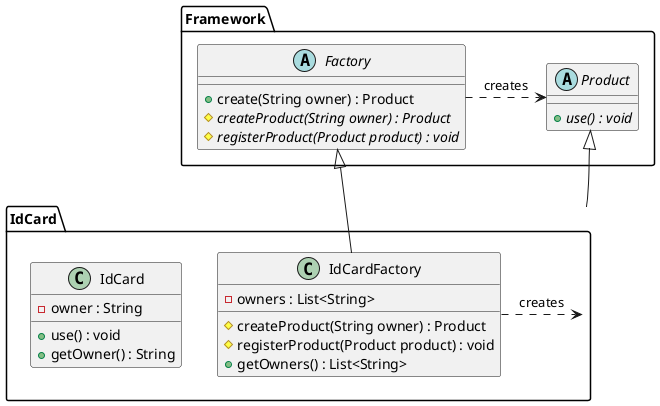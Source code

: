 @startuml FactoryMethod
package Framework {
  abstract class Factory {
    + create(String owner) : Product
    # {abstract} createProduct(String owner) : Product
    # {abstract} registerProduct(Product product) : void
  }

  abstract class Product {
    + {abstract} use() : void
  }
}

package IdCard {
  class IdCardFactory {
    - owners : List<String>
    # createProduct(String owner) : Product
    # registerProduct(Product product) : void
    + getOwners() : List<String>
  }

  class IdCard {
    - owner : String
    + use() : void
    + getOwner() : String
  }
}

Factory <|-- IdCardFactory
Product <|-- IdCard
Factory .right.> Product : creates
IdCardFactory .right.> IdCard : creates
@enduml